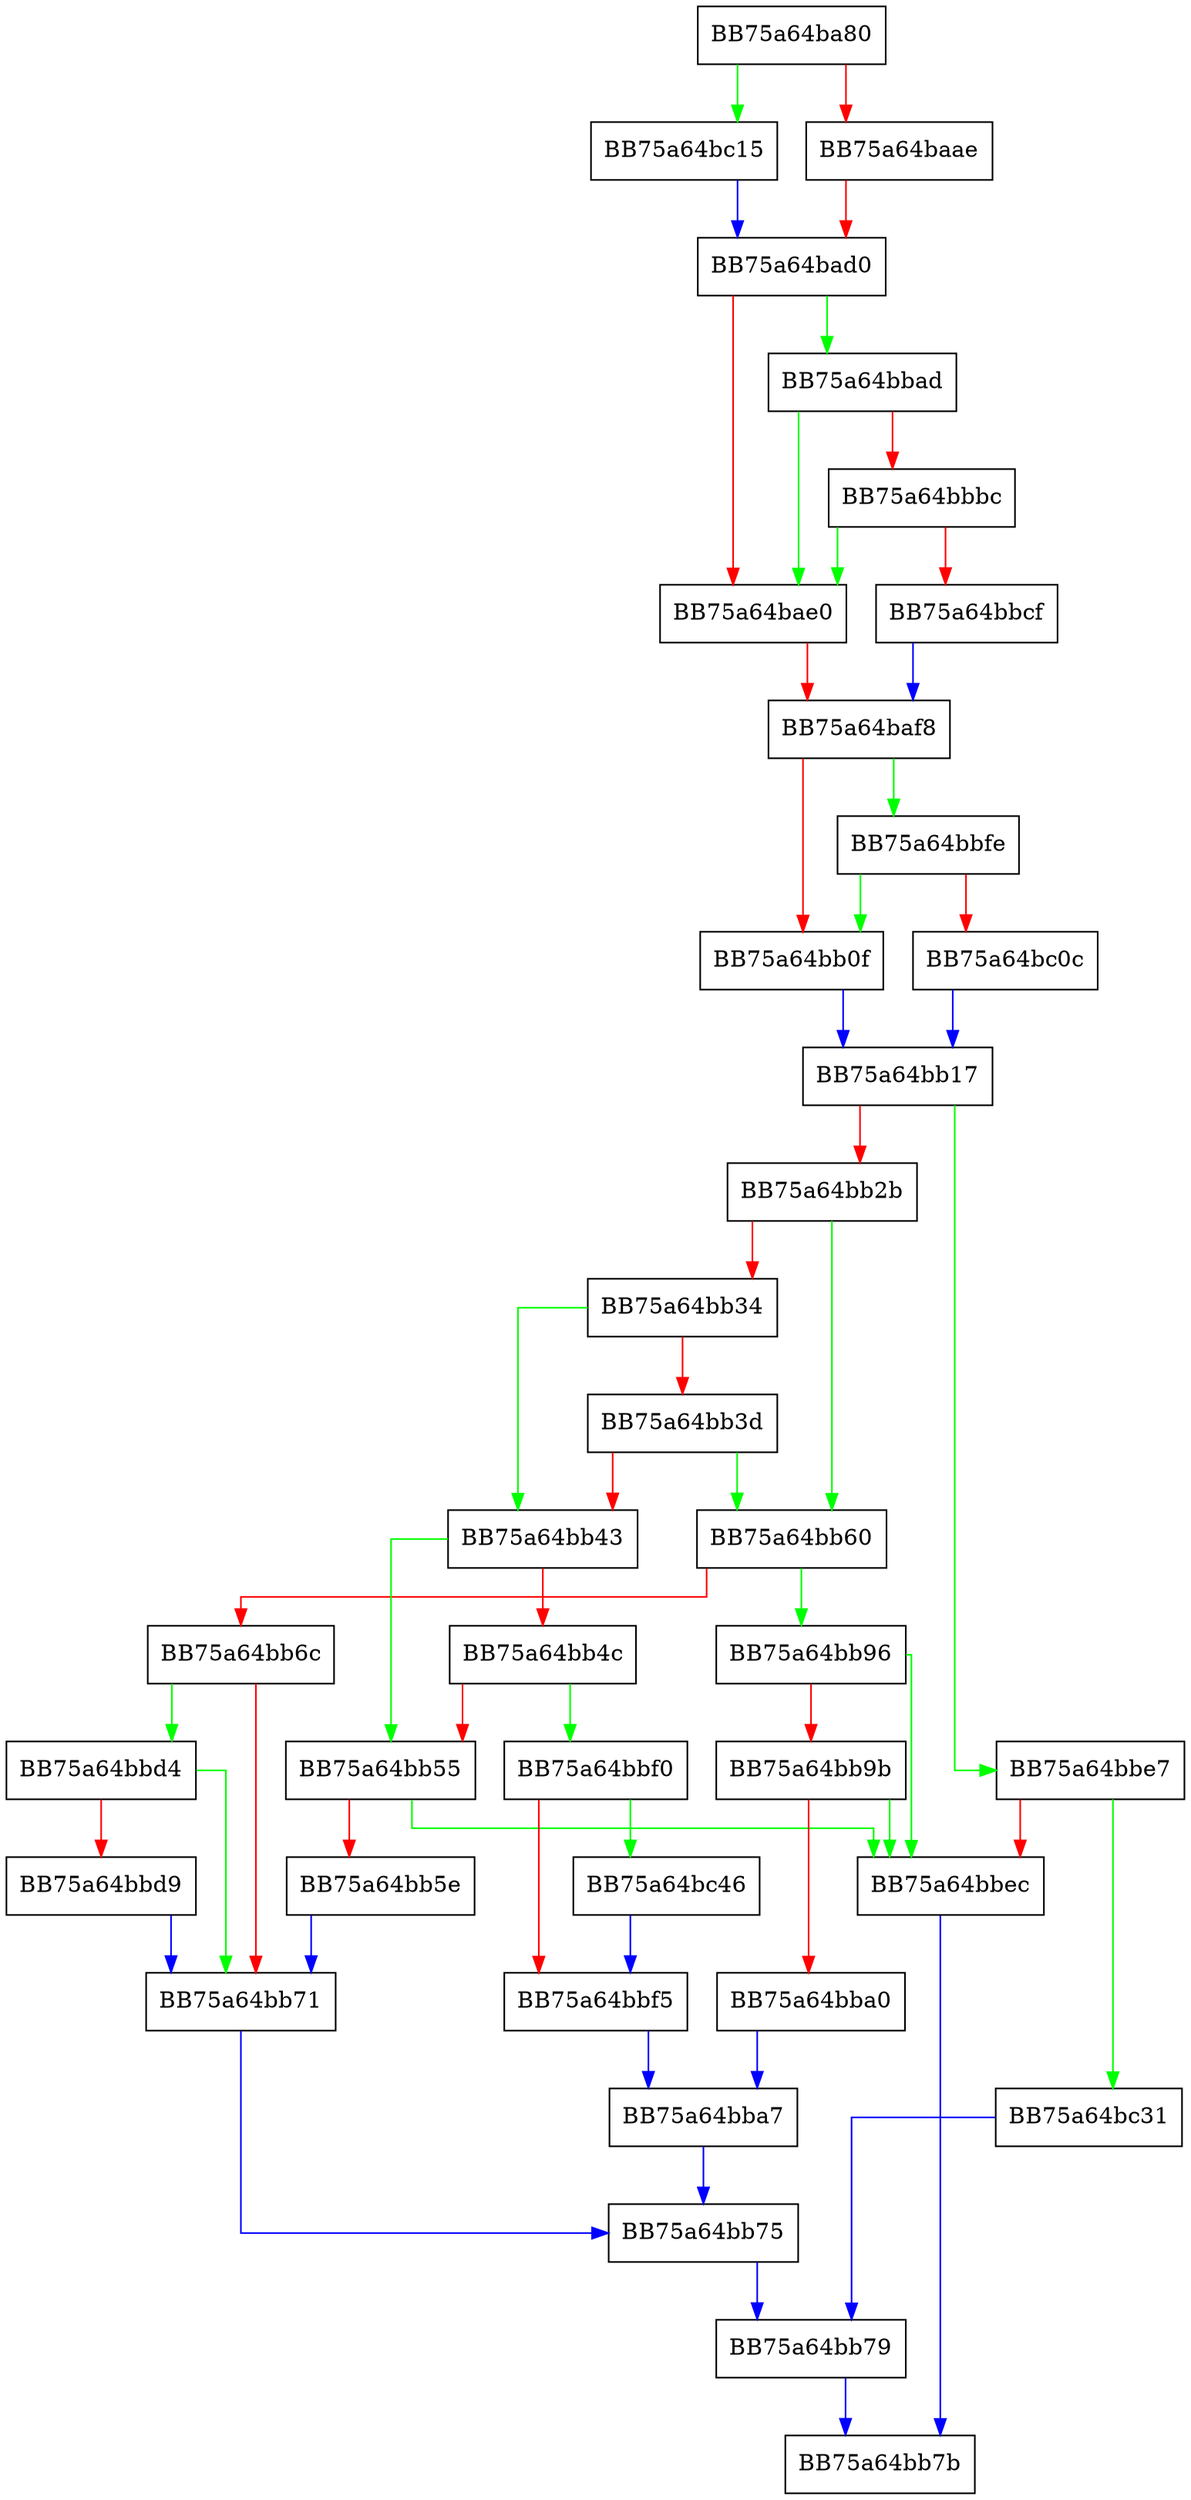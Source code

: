 digraph match_rep {
  node [shape="box"];
  graph [splines=ortho];
  BB75a64ba80 -> BB75a64bc15 [color="green"];
  BB75a64ba80 -> BB75a64baae [color="red"];
  BB75a64baae -> BB75a64bad0 [color="red"];
  BB75a64bad0 -> BB75a64bbad [color="green"];
  BB75a64bad0 -> BB75a64bae0 [color="red"];
  BB75a64bae0 -> BB75a64baf8 [color="red"];
  BB75a64baf8 -> BB75a64bbfe [color="green"];
  BB75a64baf8 -> BB75a64bb0f [color="red"];
  BB75a64bb0f -> BB75a64bb17 [color="blue"];
  BB75a64bb17 -> BB75a64bbe7 [color="green"];
  BB75a64bb17 -> BB75a64bb2b [color="red"];
  BB75a64bb2b -> BB75a64bb60 [color="green"];
  BB75a64bb2b -> BB75a64bb34 [color="red"];
  BB75a64bb34 -> BB75a64bb43 [color="green"];
  BB75a64bb34 -> BB75a64bb3d [color="red"];
  BB75a64bb3d -> BB75a64bb60 [color="green"];
  BB75a64bb3d -> BB75a64bb43 [color="red"];
  BB75a64bb43 -> BB75a64bb55 [color="green"];
  BB75a64bb43 -> BB75a64bb4c [color="red"];
  BB75a64bb4c -> BB75a64bbf0 [color="green"];
  BB75a64bb4c -> BB75a64bb55 [color="red"];
  BB75a64bb55 -> BB75a64bbec [color="green"];
  BB75a64bb55 -> BB75a64bb5e [color="red"];
  BB75a64bb5e -> BB75a64bb71 [color="blue"];
  BB75a64bb60 -> BB75a64bb96 [color="green"];
  BB75a64bb60 -> BB75a64bb6c [color="red"];
  BB75a64bb6c -> BB75a64bbd4 [color="green"];
  BB75a64bb6c -> BB75a64bb71 [color="red"];
  BB75a64bb71 -> BB75a64bb75 [color="blue"];
  BB75a64bb75 -> BB75a64bb79 [color="blue"];
  BB75a64bb79 -> BB75a64bb7b [color="blue"];
  BB75a64bb96 -> BB75a64bbec [color="green"];
  BB75a64bb96 -> BB75a64bb9b [color="red"];
  BB75a64bb9b -> BB75a64bbec [color="green"];
  BB75a64bb9b -> BB75a64bba0 [color="red"];
  BB75a64bba0 -> BB75a64bba7 [color="blue"];
  BB75a64bba7 -> BB75a64bb75 [color="blue"];
  BB75a64bbad -> BB75a64bae0 [color="green"];
  BB75a64bbad -> BB75a64bbbc [color="red"];
  BB75a64bbbc -> BB75a64bae0 [color="green"];
  BB75a64bbbc -> BB75a64bbcf [color="red"];
  BB75a64bbcf -> BB75a64baf8 [color="blue"];
  BB75a64bbd4 -> BB75a64bb71 [color="green"];
  BB75a64bbd4 -> BB75a64bbd9 [color="red"];
  BB75a64bbd9 -> BB75a64bb71 [color="blue"];
  BB75a64bbe7 -> BB75a64bc31 [color="green"];
  BB75a64bbe7 -> BB75a64bbec [color="red"];
  BB75a64bbec -> BB75a64bb7b [color="blue"];
  BB75a64bbf0 -> BB75a64bc46 [color="green"];
  BB75a64bbf0 -> BB75a64bbf5 [color="red"];
  BB75a64bbf5 -> BB75a64bba7 [color="blue"];
  BB75a64bbfe -> BB75a64bb0f [color="green"];
  BB75a64bbfe -> BB75a64bc0c [color="red"];
  BB75a64bc0c -> BB75a64bb17 [color="blue"];
  BB75a64bc15 -> BB75a64bad0 [color="blue"];
  BB75a64bc31 -> BB75a64bb79 [color="blue"];
  BB75a64bc46 -> BB75a64bbf5 [color="blue"];
}